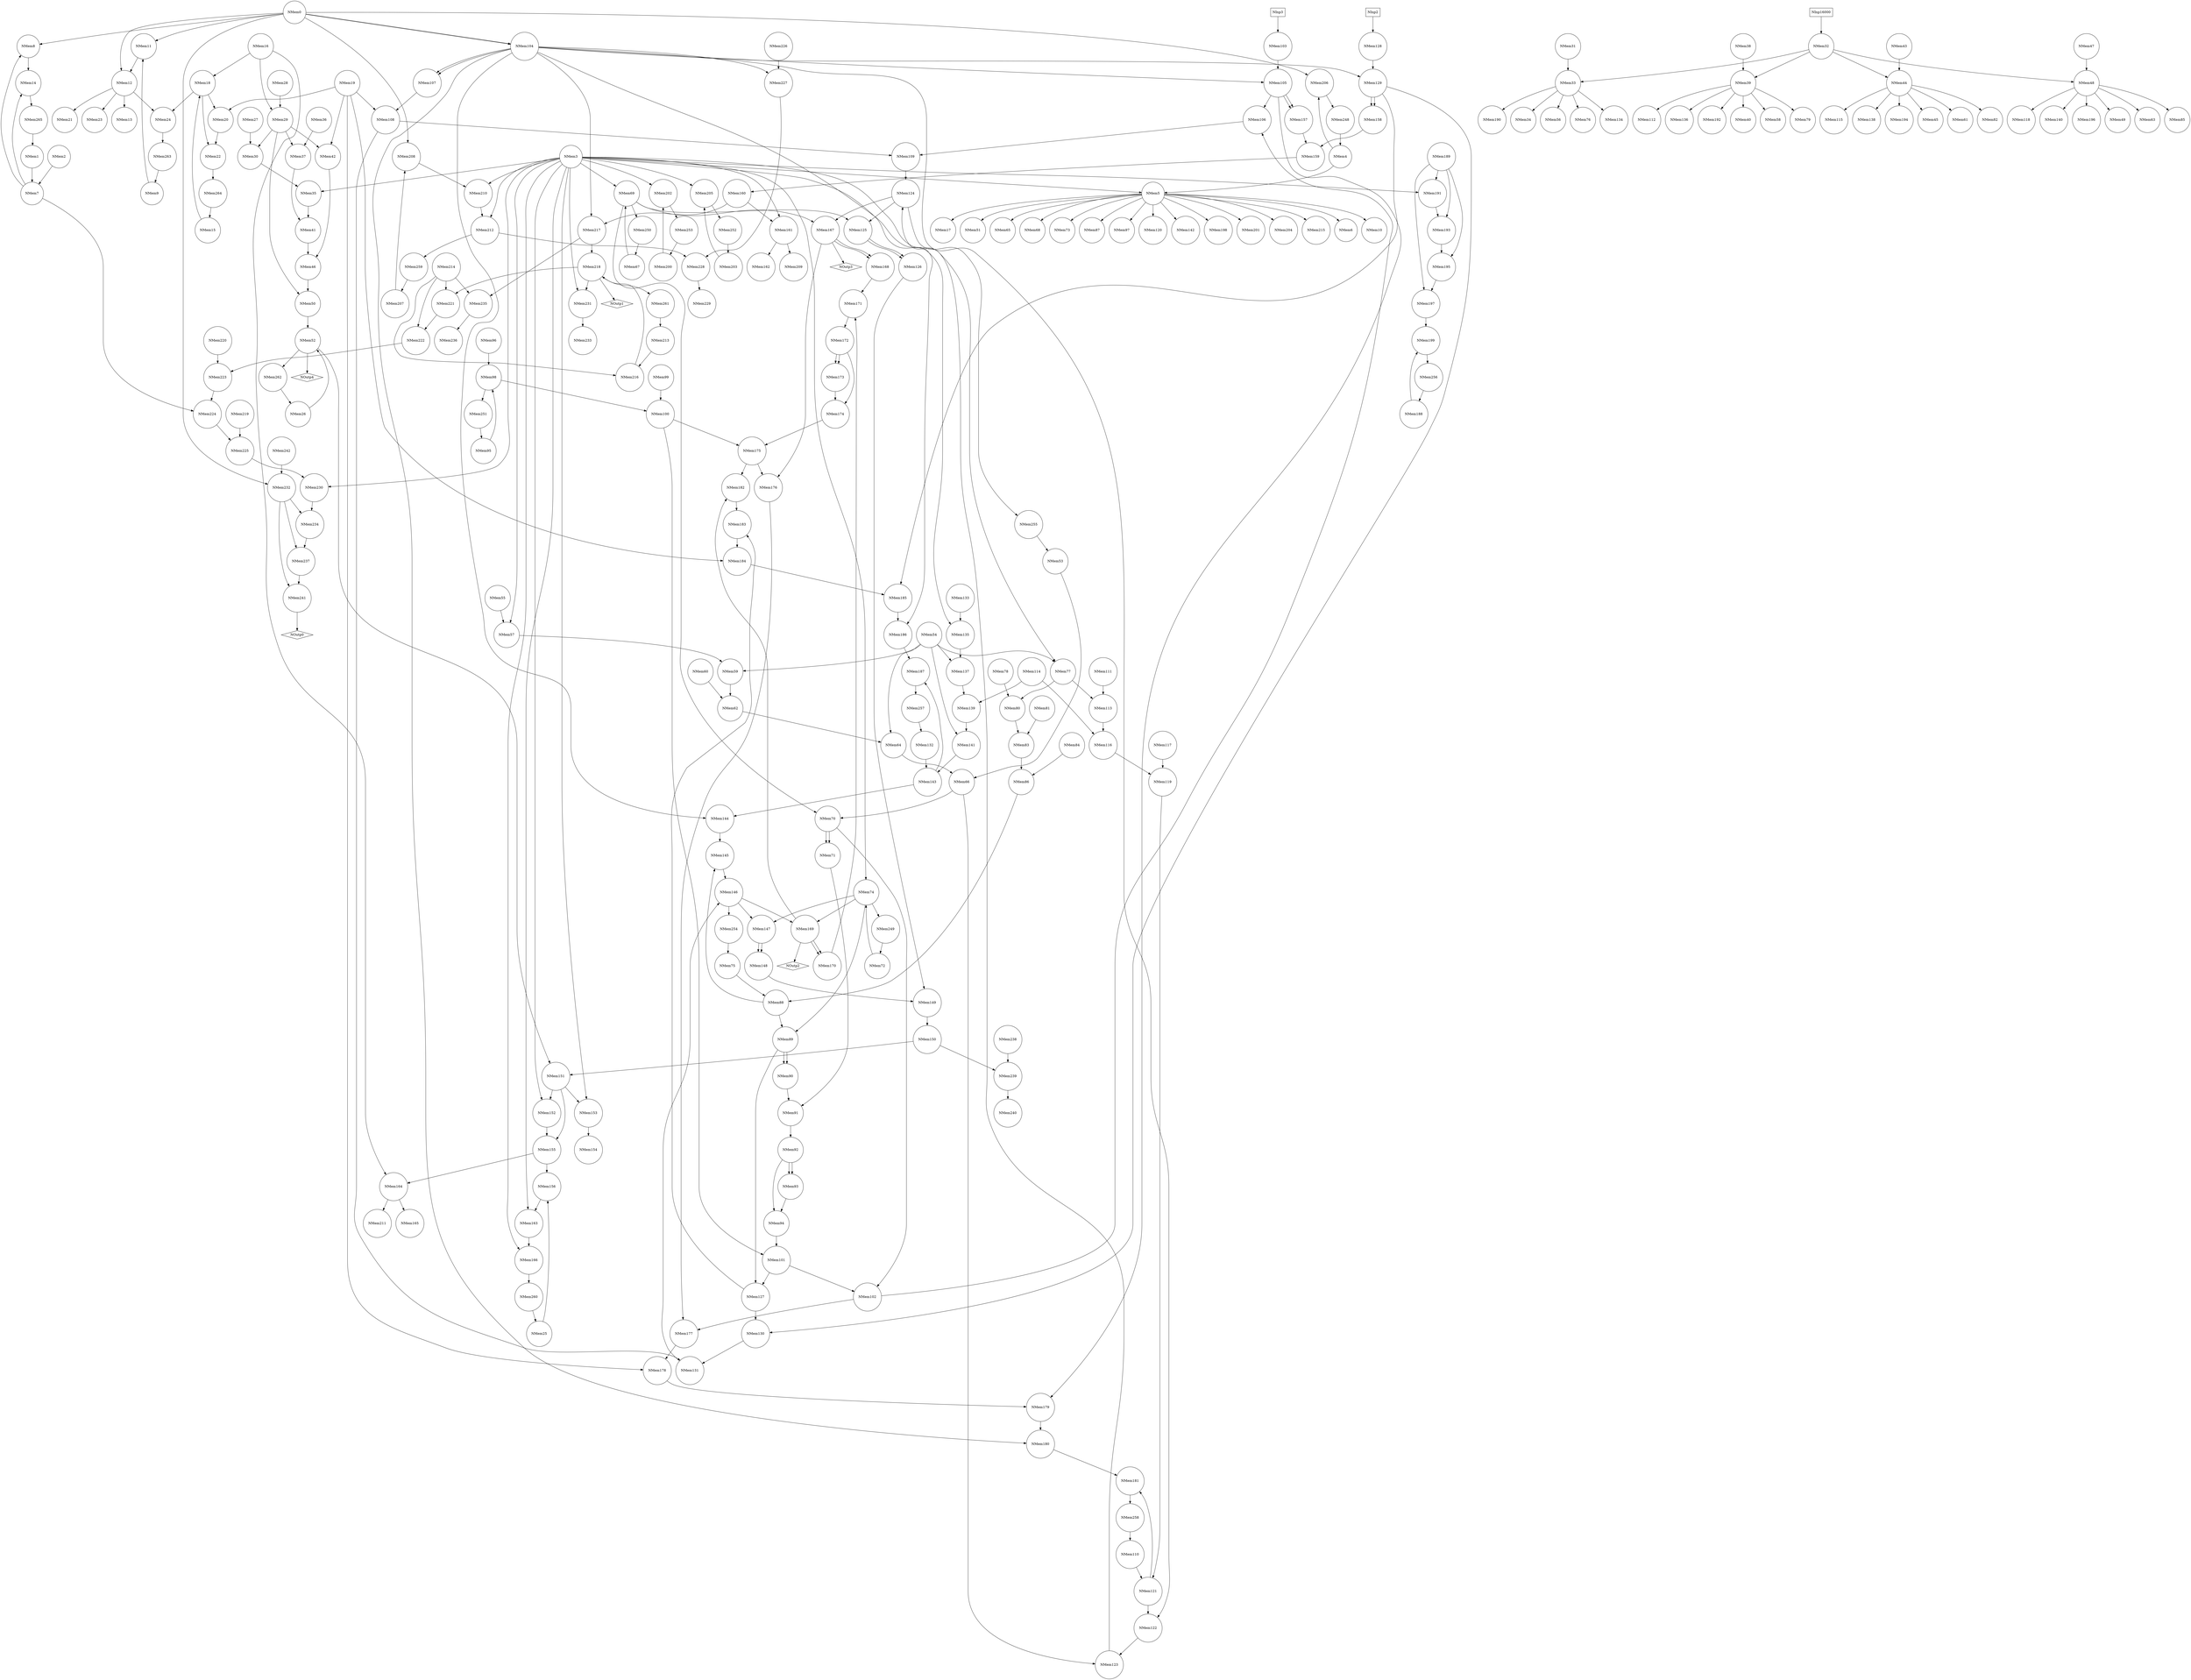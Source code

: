 digraph dataflow {
node [shape = circle];
NMem0 NMem1 NMem2 NMem3 NMem4 NMem5 NMem6 NMem7 NMem8 NMem9 NMem10 NMem11 NMem12 NMem13 NMem14 NMem15 NMem16 NMem17 NMem18 NMem19 NMem20 NMem21 NMem22 NMem23 NMem24 NMem25 NMem26 NMem27 NMem28 NMem29 NMem30 NMem31 NMem32 NMem33 NMem34 NMem35 NMem36 NMem37 NMem38 NMem39 NMem40 NMem41 NMem42 NMem43 NMem44 NMem45 NMem46 NMem47 NMem48 NMem49 NMem50 NMem51 NMem52 NMem53 NMem54 NMem55 NMem56 NMem57 NMem58 NMem59 NMem60 NMem61 NMem62 NMem63 NMem64 NMem65 NMem66 NMem67 NMem68 NMem69 NMem70 NMem71 NMem72 NMem73 NMem74 NMem75 NMem76 NMem77 NMem78 NMem79 NMem80 NMem81 NMem82 NMem83 NMem84 NMem85 NMem86 NMem87 NMem88 NMem89 NMem90 NMem91 NMem92 NMem93 NMem94 NMem95 NMem96 NMem97 NMem98 NMem99 NMem100 NMem101 NMem102 NMem103 NMem104 NMem105 NMem106 NMem107 NMem108 NMem109 NMem110 NMem111 NMem112 NMem113 NMem114 NMem115 NMem116 NMem117 NMem118 NMem119 NMem120 NMem121 NMem122 NMem123 NMem124 NMem125 NMem126 NMem127 NMem128 NMem129 NMem130 NMem131 NMem132 NMem133 NMem134 NMem135 NMem136 NMem137 NMem138 NMem139 NMem140 NMem141 NMem142 NMem143 NMem144 NMem145 NMem146 NMem147 NMem148 NMem149 NMem150 NMem151 NMem152 NMem153 NMem154 NMem155 NMem156 NMem157 NMem158 NMem159 NMem160 NMem161 NMem162 NMem163 NMem164 NMem165 NMem166 NMem167 NMem168 NMem169 NMem170 NMem171 NMem172 NMem173 NMem174 NMem175 NMem176 NMem177 NMem178 NMem179 NMem180 NMem181 NMem182 NMem183 NMem184 NMem185 NMem186 NMem187 NMem188 NMem189 NMem190 NMem191 NMem192 NMem193 NMem194 NMem195 NMem196 NMem197 NMem198 NMem199 NMem200 NMem201 NMem202 NMem203 NMem204 NMem205 NMem206 NMem207 NMem208 NMem209 NMem210 NMem211 NMem212 NMem213 NMem214 NMem215 NMem216 NMem217 NMem218 NMem219 NMem220 NMem221 NMem222 NMem223 NMem224 NMem225 NMem226 NMem227 NMem228 NMem229 NMem230 NMem231 NMem232 NMem233 NMem234 NMem235 NMem236 NMem237 NMem238 NMem239 NMem240 NMem241 NMem242 NMem248 NMem249 NMem250 NMem251 NMem252 NMem253 NMem254 NMem255 NMem256 NMem257 NMem258 NMem259 NMem260 NMem261 NMem262 NMem263 NMem264 NMem265 ;
node [shape = box];
NInp2 NInp3 NInp16000 ;
node [shape = diamond];
NOutp0 NOutp1 NOutp2 NOutp3 NOutp4 ;
NMem265 -> NMem1;
NMem248 -> NMem4;
NMem4 -> NMem5;
NMem3 -> NMem5;
NMem5 -> NMem6;
NMem2 -> NMem7;
NMem1 -> NMem7;
NMem7 -> NMem8;
NMem0 -> NMem8;
NMem263 -> NMem9;
NMem5 -> NMem10;
NMem0 -> NMem11;
NMem9 -> NMem11;
NMem11 -> NMem12;
NMem0 -> NMem12;
NMem12 -> NMem13;
NMem8 -> NMem14;
NMem7 -> NMem14;
NMem264 -> NMem15;
NMem5 -> NMem17;
NMem16 -> NMem18;
NMem15 -> NMem18;
NMem18 -> NMem20;
NMem19 -> NMem20;
NMem12 -> NMem21;
NMem20 -> NMem22;
NMem18 -> NMem22;
NMem12 -> NMem23;
NMem18 -> NMem24;
NMem12 -> NMem24;
NMem260 -> NMem25;
NMem262 -> NMem26;
NMem28 -> NMem29;
NMem16 -> NMem29;
NMem29 -> NMem30;
NMem27 -> NMem30;
NInp16000 -> NMem32;
NMem32 -> NMem33;
NMem31 -> NMem33;
NMem33 -> NMem34;
NMem30 -> NMem35;
NMem3 -> NMem35;
NMem29 -> NMem37;
NMem36 -> NMem37;
NMem32 -> NMem39;
NMem38 -> NMem39;
NMem39 -> NMem40;
NMem37 -> NMem41;
NMem35 -> NMem41;
NMem29 -> NMem42;
NMem19 -> NMem42;
NMem32 -> NMem44;
NMem43 -> NMem44;
NMem44 -> NMem45;
NMem42 -> NMem46;
NMem41 -> NMem46;
NMem32 -> NMem48;
NMem47 -> NMem48;
NMem48 -> NMem49;
NMem29 -> NMem50;
NMem46 -> NMem50;
NMem5 -> NMem51;
NMem50 -> NMem52;
NMem26 -> NMem52;
NMem255 -> NMem53;
NMem33 -> NMem56;
NMem55 -> NMem57;
NMem3 -> NMem57;
NMem39 -> NMem58;
NMem54 -> NMem59;
NMem57 -> NMem59;
NMem44 -> NMem61;
NMem60 -> NMem62;
NMem59 -> NMem62;
NMem48 -> NMem63;
NMem54 -> NMem64;
NMem62 -> NMem64;
NMem5 -> NMem65;
NMem64 -> NMem66;
NMem53 -> NMem66;
NMem250 -> NMem67;
NMem5 -> NMem68;
NMem3 -> NMem69;
NMem67 -> NMem69;
NMem69 -> NMem70;
NMem66 -> NMem70;
NMem70 -> NMem71;
NMem70 -> NMem71;
NMem249 -> NMem72;
NMem5 -> NMem73;
NMem3 -> NMem74;
NMem72 -> NMem74;
NMem254 -> NMem75;
NMem33 -> NMem76;
NMem54 -> NMem77;
NMem3 -> NMem77;
NMem39 -> NMem79;
NMem78 -> NMem80;
NMem77 -> NMem80;
NMem44 -> NMem82;
NMem81 -> NMem83;
NMem80 -> NMem83;
NMem48 -> NMem85;
NMem84 -> NMem86;
NMem83 -> NMem86;
NMem5 -> NMem87;
NMem86 -> NMem88;
NMem75 -> NMem88;
NMem74 -> NMem89;
NMem88 -> NMem89;
NMem89 -> NMem90;
NMem89 -> NMem90;
NMem90 -> NMem91;
NMem71 -> NMem91;
NMem91 -> NMem92;
NMem92 -> NMem93;
NMem92 -> NMem93;
NMem93 -> NMem94;
NMem92 -> NMem94;
NMem251 -> NMem95;
NMem5 -> NMem97;
NMem96 -> NMem98;
NMem95 -> NMem98;
NMem99 -> NMem100;
NMem98 -> NMem100;
NMem100 -> NMem101;
NMem94 -> NMem101;
NMem70 -> NMem102;
NMem101 -> NMem102;
NInp3 -> NMem103;
NMem0 -> NMem104;
NMem0 -> NMem104;
NMem103 -> NMem105;
NMem104 -> NMem105;
NMem105 -> NMem106;
NMem102 -> NMem106;
NMem104 -> NMem107;
NMem104 -> NMem107;
NMem107 -> NMem108;
NMem19 -> NMem108;
NMem106 -> NMem109;
NMem108 -> NMem109;
NMem258 -> NMem110;
NMem39 -> NMem112;
NMem111 -> NMem113;
NMem77 -> NMem113;
NMem44 -> NMem115;
NMem114 -> NMem116;
NMem113 -> NMem116;
NMem48 -> NMem118;
NMem117 -> NMem119;
NMem116 -> NMem119;
NMem5 -> NMem120;
NMem119 -> NMem121;
NMem110 -> NMem121;
NMem121 -> NMem122;
NMem104 -> NMem122;
NMem66 -> NMem123;
NMem122 -> NMem123;
NMem123 -> NMem124;
NMem109 -> NMem124;
NMem124 -> NMem125;
NMem69 -> NMem125;
NMem125 -> NMem126;
NMem125 -> NMem126;
NMem89 -> NMem127;
NMem101 -> NMem127;
NInp2 -> NMem128;
NMem128 -> NMem129;
NMem104 -> NMem129;
NMem129 -> NMem130;
NMem127 -> NMem130;
NMem130 -> NMem131;
NMem108 -> NMem131;
NMem257 -> NMem132;
NMem33 -> NMem134;
NMem133 -> NMem135;
NMem3 -> NMem135;
NMem39 -> NMem136;
NMem54 -> NMem137;
NMem135 -> NMem137;
NMem44 -> NMem138;
NMem114 -> NMem139;
NMem137 -> NMem139;
NMem48 -> NMem140;
NMem54 -> NMem141;
NMem139 -> NMem141;
NMem5 -> NMem142;
NMem141 -> NMem143;
NMem132 -> NMem143;
NMem143 -> NMem144;
NMem104 -> NMem144;
NMem88 -> NMem145;
NMem144 -> NMem145;
NMem145 -> NMem146;
NMem131 -> NMem146;
NMem146 -> NMem147;
NMem74 -> NMem147;
NMem147 -> NMem148;
NMem147 -> NMem148;
NMem148 -> NMem149;
NMem126 -> NMem149;
NMem149 -> NMem150;
NMem150 -> NMem151;
NMem52 -> NMem151;
NMem3 -> NMem152;
NMem151 -> NMem152;
NMem151 -> NMem153;
NMem3 -> NMem153;
NMem153 -> NMem154;
NMem152 -> NMem155;
NMem151 -> NMem155;
NMem25 -> NMem156;
NMem155 -> NMem156;
NMem105 -> NMem157;
NMem105 -> NMem157;
NMem129 -> NMem158;
NMem129 -> NMem158;
NMem158 -> NMem159;
NMem157 -> NMem159;
NMem159 -> NMem160;
NMem160 -> NMem161;
NMem3 -> NMem161;
NMem161 -> NMem162;
NMem156 -> NMem163;
NMem3 -> NMem163;
NMem155 -> NMem164;
NMem16 -> NMem164;
NMem164 -> NMem165;
NMem163 -> NMem166;
NMem3 -> NMem166;
NMem69 -> NMem167;
NMem124 -> NMem167;
NMem167 -> NMem168;
NMem167 -> NMem168;
NMem74 -> NMem169;
NMem146 -> NMem169;
NMem169 -> NMem170;
NMem169 -> NMem170;
NMem170 -> NMem171;
NMem168 -> NMem171;
NMem171 -> NMem172;
NMem172 -> NMem173;
NMem172 -> NMem173;
NMem173 -> NMem174;
NMem172 -> NMem174;
NMem100 -> NMem175;
NMem174 -> NMem175;
NMem167 -> NMem176;
NMem175 -> NMem176;
NMem176 -> NMem177;
NMem102 -> NMem177;
NMem177 -> NMem178;
NMem19 -> NMem178;
NMem105 -> NMem179;
NMem178 -> NMem179;
NMem179 -> NMem180;
NMem104 -> NMem180;
NMem121 -> NMem181;
NMem180 -> NMem181;
NMem169 -> NMem182;
NMem175 -> NMem182;
NMem182 -> NMem183;
NMem127 -> NMem183;
NMem183 -> NMem184;
NMem19 -> NMem184;
NMem129 -> NMem185;
NMem184 -> NMem185;
NMem185 -> NMem186;
NMem104 -> NMem186;
NMem143 -> NMem187;
NMem186 -> NMem187;
NMem256 -> NMem188;
NMem33 -> NMem190;
NMem189 -> NMem191;
NMem3 -> NMem191;
NMem39 -> NMem192;
NMem189 -> NMem193;
NMem191 -> NMem193;
NMem44 -> NMem194;
NMem189 -> NMem195;
NMem193 -> NMem195;
NMem48 -> NMem196;
NMem189 -> NMem197;
NMem195 -> NMem197;
NMem5 -> NMem198;
NMem197 -> NMem199;
NMem188 -> NMem199;
NMem253 -> NMem200;
NMem5 -> NMem201;
NMem3 -> NMem202;
NMem200 -> NMem202;
NMem252 -> NMem203;
NMem5 -> NMem204;
NMem3 -> NMem205;
NMem203 -> NMem205;
NMem4 -> NMem206;
NMem0 -> NMem206;
NMem259 -> NMem207;
NMem207 -> NMem208;
NMem0 -> NMem208;
NMem161 -> NMem209;
NMem208 -> NMem210;
NMem3 -> NMem210;
NMem164 -> NMem211;
NMem210 -> NMem212;
NMem3 -> NMem212;
NMem261 -> NMem213;
NMem5 -> NMem215;
NMem214 -> NMem216;
NMem213 -> NMem216;
NMem160 -> NMem217;
NMem104 -> NMem217;
NMem216 -> NMem218;
NMem217 -> NMem218;
NMem214 -> NMem221;
NMem218 -> NMem221;
NMem221 -> NMem222;
NMem214 -> NMem222;
NMem222 -> NMem223;
NMem220 -> NMem223;
NMem7 -> NMem224;
NMem223 -> NMem224;
NMem224 -> NMem225;
NMem219 -> NMem225;
NMem226 -> NMem227;
NMem104 -> NMem227;
NMem227 -> NMem228;
NMem212 -> NMem228;
NMem228 -> NMem229;
NMem225 -> NMem230;
NMem3 -> NMem230;
NMem218 -> NMem231;
NMem3 -> NMem231;
NMem242 -> NMem232;
NMem0 -> NMem232;
NMem231 -> NMem233;
NMem232 -> NMem234;
NMem230 -> NMem234;
NMem214 -> NMem235;
NMem217 -> NMem235;
NMem235 -> NMem236;
NMem232 -> NMem237;
NMem234 -> NMem237;
NMem150 -> NMem239;
NMem238 -> NMem239;
NMem239 -> NMem240;
NMem232 -> NMem241;
NMem237 -> NMem241;
NMem241 -> NOutp0;
NMem218 -> NOutp1;
NMem169 -> NOutp2;
NMem167 -> NOutp3;
NMem52 -> NOutp4;
NMem206 -> NMem248;
NMem74 -> NMem249;
NMem69 -> NMem250;
NMem98 -> NMem251;
NMem205 -> NMem252;
NMem202 -> NMem253;
NMem146 -> NMem254;
NMem124 -> NMem255;
NMem199 -> NMem256;
NMem187 -> NMem257;
NMem181 -> NMem258;
NMem212 -> NMem259;
NMem166 -> NMem260;
NMem218 -> NMem261;
NMem52 -> NMem262;
NMem24 -> NMem263;
NMem22 -> NMem264;
NMem14 -> NMem265;
}
